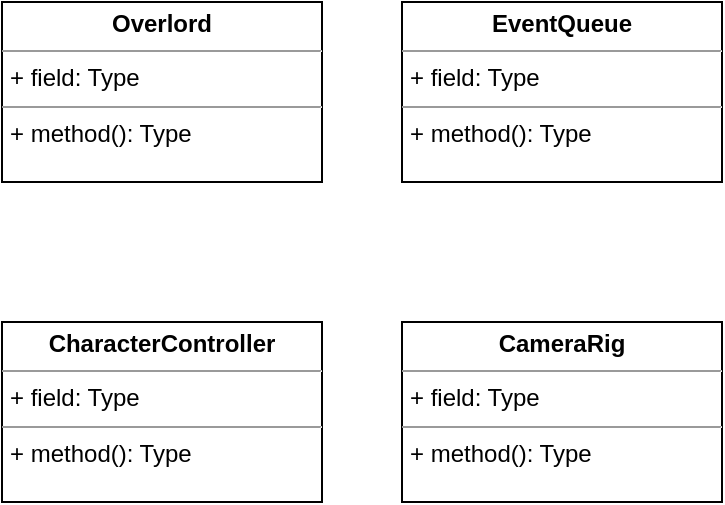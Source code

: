 <mxfile version="14.6.8" type="device"><diagram id="yH4OyXd-muZlfzFdI2m1" name="Page-1"><mxGraphModel dx="1401" dy="534" grid="1" gridSize="10" guides="1" tooltips="1" connect="1" arrows="1" fold="1" page="1" pageScale="1" pageWidth="850" pageHeight="1100" math="0" shadow="0"><root><mxCell id="0"/><mxCell id="1" parent="0"/><mxCell id="QU2j5CiMK5FPOnWVjBpp-6" value="&lt;p style=&quot;margin: 0px ; margin-top: 4px ; text-align: center&quot;&gt;&lt;b&gt;Overlord&lt;/b&gt;&lt;/p&gt;&lt;hr size=&quot;1&quot;&gt;&lt;p style=&quot;margin: 0px ; margin-left: 4px&quot;&gt;+ field: Type&lt;/p&gt;&lt;hr size=&quot;1&quot;&gt;&lt;p style=&quot;margin: 0px ; margin-left: 4px&quot;&gt;+ method(): Type&lt;/p&gt;" style="verticalAlign=top;align=left;overflow=fill;fontSize=12;fontFamily=Helvetica;html=1;" parent="1" vertex="1"><mxGeometry x="40" y="40" width="160" height="90" as="geometry"/></mxCell><mxCell id="QU2j5CiMK5FPOnWVjBpp-7" value="&lt;p style=&quot;margin: 0px ; margin-top: 4px ; text-align: center&quot;&gt;&lt;b&gt;EventQueue&lt;/b&gt;&lt;/p&gt;&lt;hr size=&quot;1&quot;&gt;&lt;p style=&quot;margin: 0px ; margin-left: 4px&quot;&gt;+ field: Type&lt;/p&gt;&lt;hr size=&quot;1&quot;&gt;&lt;p style=&quot;margin: 0px ; margin-left: 4px&quot;&gt;+ method(): Type&lt;/p&gt;" style="verticalAlign=top;align=left;overflow=fill;fontSize=12;fontFamily=Helvetica;html=1;" parent="1" vertex="1"><mxGeometry x="240" y="40" width="160" height="90" as="geometry"/></mxCell><mxCell id="QU2j5CiMK5FPOnWVjBpp-8" value="&lt;p style=&quot;margin: 0px ; margin-top: 4px ; text-align: center&quot;&gt;&lt;b&gt;CharacterController&lt;/b&gt;&lt;/p&gt;&lt;hr size=&quot;1&quot;&gt;&lt;p style=&quot;margin: 0px ; margin-left: 4px&quot;&gt;+ field: Type&lt;/p&gt;&lt;hr size=&quot;1&quot;&gt;&lt;p style=&quot;margin: 0px ; margin-left: 4px&quot;&gt;+ method(): Type&lt;/p&gt;" style="verticalAlign=top;align=left;overflow=fill;fontSize=12;fontFamily=Helvetica;html=1;" parent="1" vertex="1"><mxGeometry x="40" y="200" width="160" height="90" as="geometry"/></mxCell><mxCell id="QU2j5CiMK5FPOnWVjBpp-9" value="&lt;p style=&quot;margin: 0px ; margin-top: 4px ; text-align: center&quot;&gt;&lt;b&gt;CameraRig&lt;/b&gt;&lt;/p&gt;&lt;hr size=&quot;1&quot;&gt;&lt;p style=&quot;margin: 0px ; margin-left: 4px&quot;&gt;+ field: Type&lt;/p&gt;&lt;hr size=&quot;1&quot;&gt;&lt;p style=&quot;margin: 0px ; margin-left: 4px&quot;&gt;+ method(): Type&lt;/p&gt;" style="verticalAlign=top;align=left;overflow=fill;fontSize=12;fontFamily=Helvetica;html=1;" parent="1" vertex="1"><mxGeometry x="240" y="200" width="160" height="90" as="geometry"/></mxCell></root></mxGraphModel></diagram></mxfile>